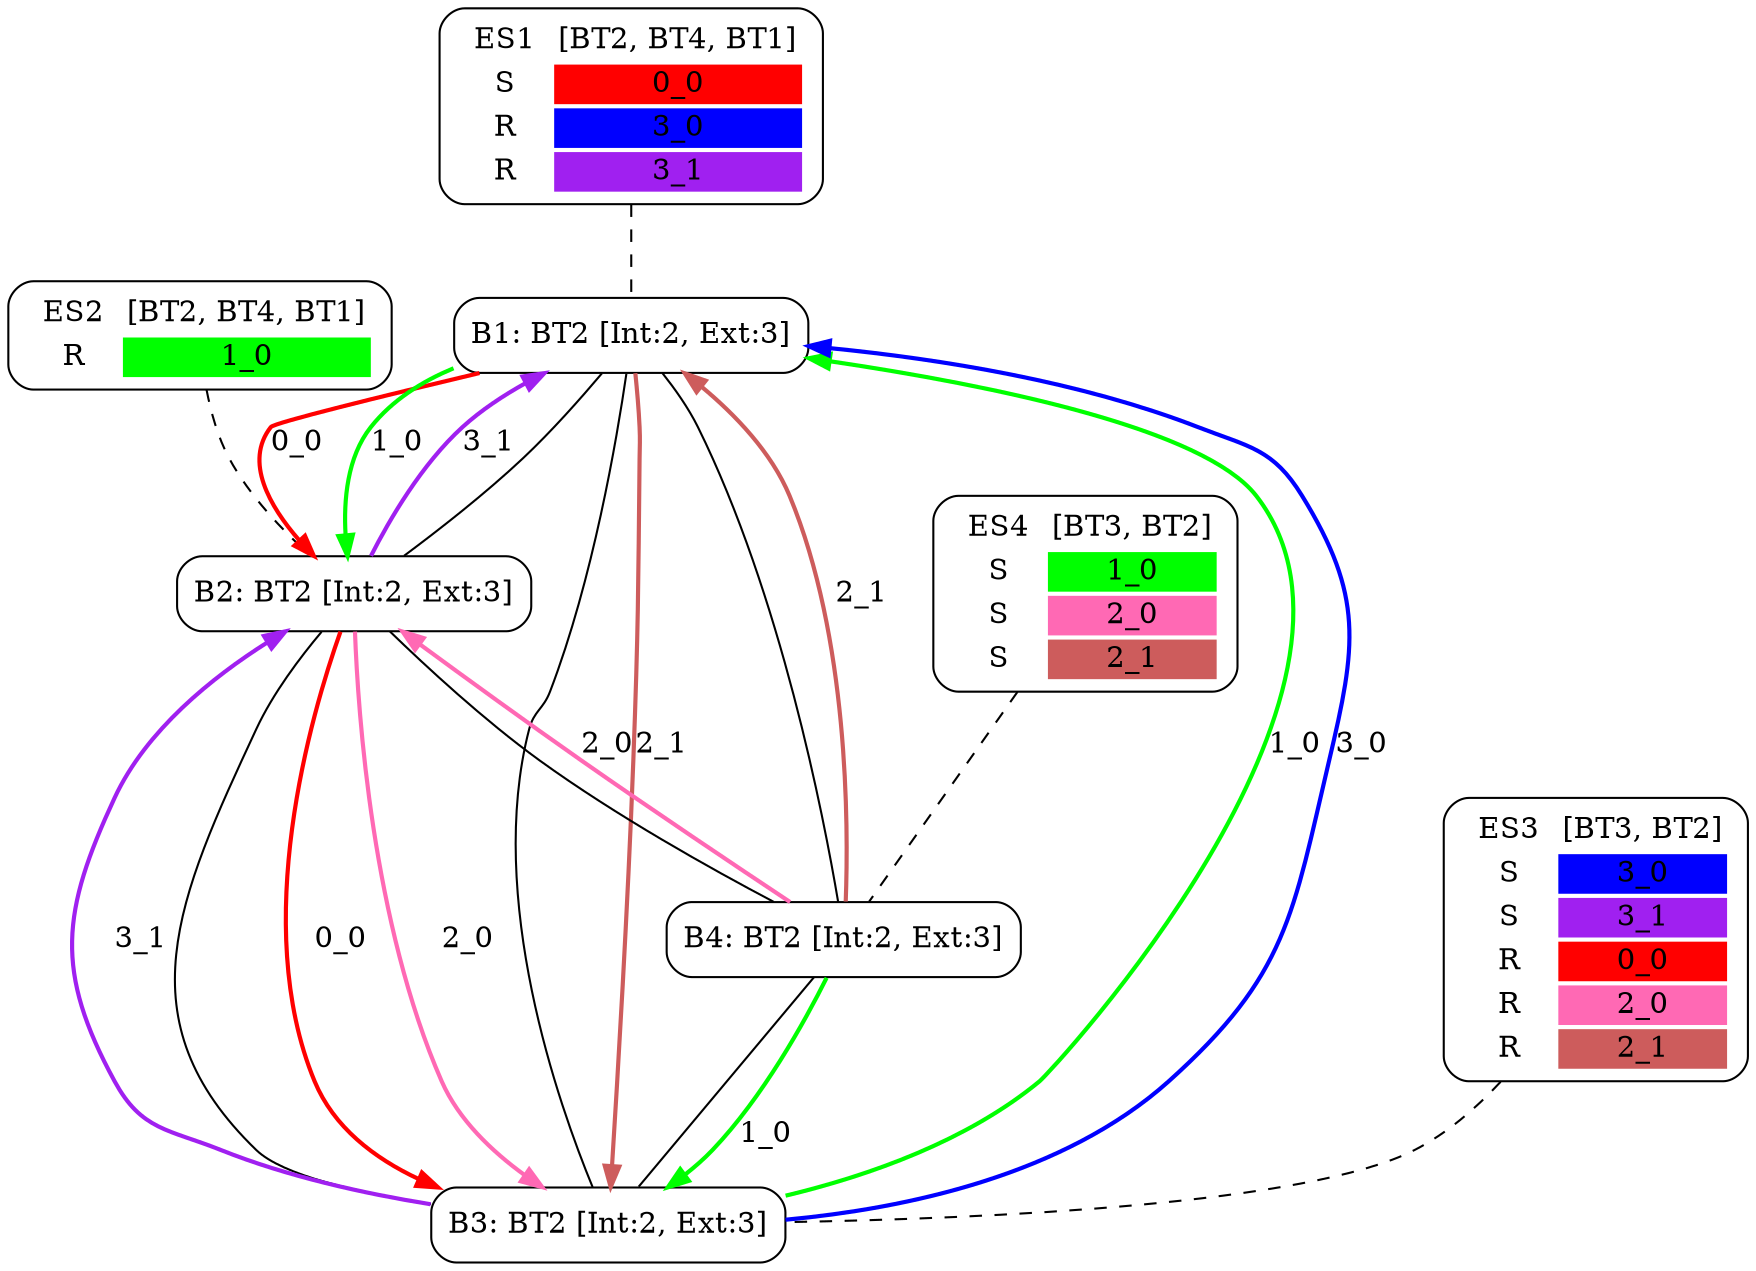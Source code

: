 digraph network {
  ES1 [ label=<<TABLE  BORDER="0"><TR> <TD ALIGN="CENTER" BORDER="0"> ES1 </TD> <TD>[BT2, BT4, BT1]</TD> </TR><TR><TD>S</TD><TD BGCOLOR="red">0_0</TD></TR>
<TR><TD>R</TD><TD BGCOLOR="blue">3_0</TD></TR>
<TR><TD>R</TD><TD BGCOLOR="purple">3_1</TD></TR>
</TABLE>> shape="box" style="rounded" ];
  ES2 [ label=<<TABLE  BORDER="0"><TR> <TD ALIGN="CENTER" BORDER="0"> ES2 </TD> <TD>[BT2, BT4, BT1]</TD> </TR><TR><TD>R</TD><TD BGCOLOR="green">1_0</TD></TR>
</TABLE>> shape="box" style="rounded" ];
  ES3 [ label=<<TABLE  BORDER="0"><TR> <TD ALIGN="CENTER" BORDER="0"> ES3 </TD> <TD>[BT3, BT2]</TD> </TR><TR><TD>S</TD><TD BGCOLOR="blue">3_0</TD></TR>
<TR><TD>S</TD><TD BGCOLOR="purple">3_1</TD></TR>
<TR><TD>R</TD><TD BGCOLOR="red">0_0</TD></TR>
<TR><TD>R</TD><TD BGCOLOR="hotpink">2_0</TD></TR>
<TR><TD>R</TD><TD BGCOLOR="indianred">2_1</TD></TR>
</TABLE>> shape="box" style="rounded" ];
  ES4 [ label=<<TABLE  BORDER="0"><TR> <TD ALIGN="CENTER" BORDER="0"> ES4 </TD> <TD>[BT3, BT2]</TD> </TR><TR><TD>S</TD><TD BGCOLOR="green">1_0</TD></TR>
<TR><TD>S</TD><TD BGCOLOR="hotpink">2_0</TD></TR>
<TR><TD>S</TD><TD BGCOLOR="indianred">2_1</TD></TR>
</TABLE>> shape="box" style="rounded" ];
  B1 [ label="B1: BT2 [Int:2, Ext:3]" shape="box" style="rounded" ];
  B2 [ label="B2: BT2 [Int:2, Ext:3]" shape="box" style="rounded" ];
  B3 [ label="B3: BT2 [Int:2, Ext:3]" shape="box" style="rounded" ];
  B4 [ label="B4: BT2 [Int:2, Ext:3]" shape="box" style="rounded" ];
  ES1 -> B1 [ style="dashed" arrowhead="none" ];
  ES2 -> B2 [ style="dashed" arrowhead="none" ];
  ES3 -> B3 [ style="dashed" arrowhead="none" ];
  ES4 -> B4 [ style="dashed" arrowhead="none" ];
  B1 -> B2 [ arrowhead="none" ];
  B1 -> B3 [ arrowhead="none" ];
  B1 -> B4 [ arrowhead="none" ];
  B2 -> B3 [ arrowhead="none" ];
  B2 -> B4 [ arrowhead="none" ];
  B3 -> B4 [ arrowhead="none" ];
  B1 -> B2 [ label="0_0" color="red" style="bold" ];
  B2 -> B3 [ label="0_0" color="red" style="bold" ];
  B4 -> B3 [ label="1_0" color="green" style="bold" ];
  B3 -> B1 [ label="1_0" color="green" style="bold" ];
  B1 -> B2 [ label="1_0" color="green" style="bold" ];
  B4 -> B2 [ label="2_0" color="hotpink" style="bold" ];
  B2 -> B3 [ label="2_0" color="hotpink" style="bold" ];
  B4 -> B1 [ label="2_1" color="indianred" style="bold" ];
  B1 -> B3 [ label="2_1" color="indianred" style="bold" ];
  B3 -> B1 [ label="3_0" color="blue" style="bold" ];
  B3 -> B2 [ label="3_1" color="purple" style="bold" ];
  B2 -> B1 [ label="3_1" color="purple" style="bold" ];
}
